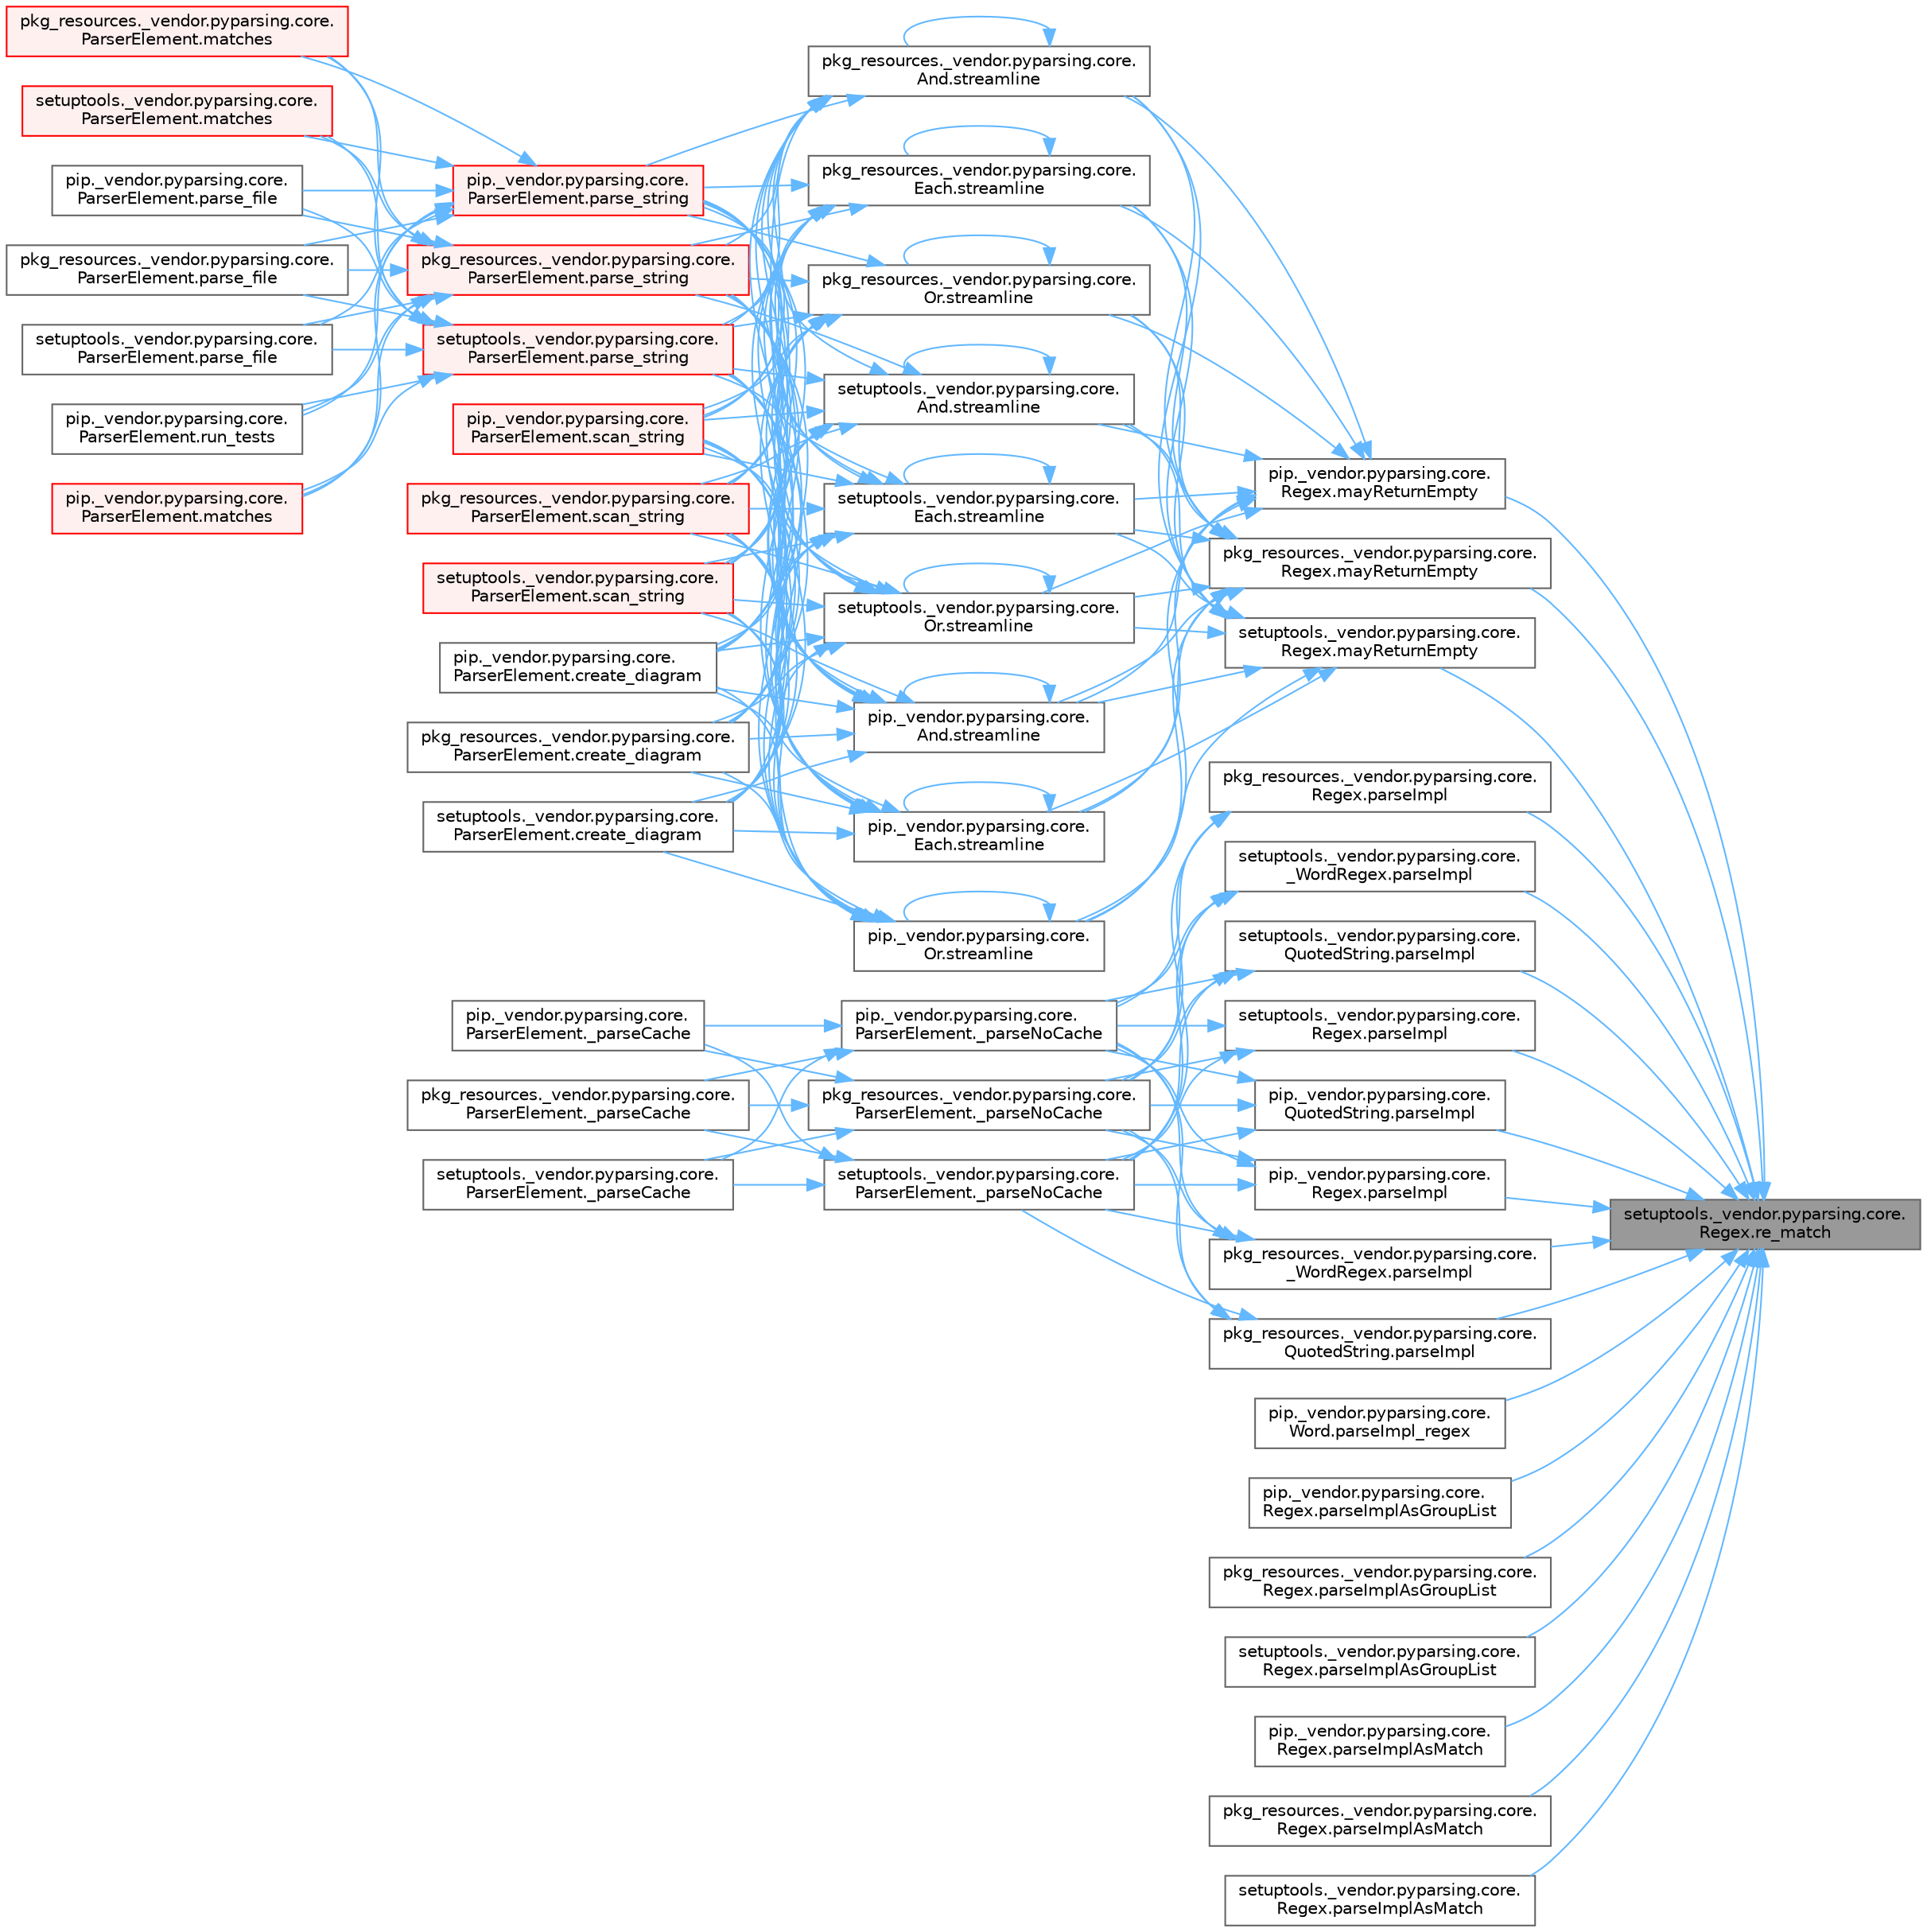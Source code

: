 digraph "setuptools._vendor.pyparsing.core.Regex.re_match"
{
 // LATEX_PDF_SIZE
  bgcolor="transparent";
  edge [fontname=Helvetica,fontsize=10,labelfontname=Helvetica,labelfontsize=10];
  node [fontname=Helvetica,fontsize=10,shape=box,height=0.2,width=0.4];
  rankdir="RL";
  Node1 [id="Node000001",label="setuptools._vendor.pyparsing.core.\lRegex.re_match",height=0.2,width=0.4,color="gray40", fillcolor="grey60", style="filled", fontcolor="black",tooltip=" "];
  Node1 -> Node2 [id="edge1_Node000001_Node000002",dir="back",color="steelblue1",style="solid",tooltip=" "];
  Node2 [id="Node000002",label="pip._vendor.pyparsing.core.\lRegex.mayReturnEmpty",height=0.2,width=0.4,color="grey40", fillcolor="white", style="filled",URL="$classpip_1_1__vendor_1_1pyparsing_1_1core_1_1_regex.html#a7319d9277dcc4bc87e0ae014028d772b",tooltip=" "];
  Node2 -> Node3 [id="edge2_Node000002_Node000003",dir="back",color="steelblue1",style="solid",tooltip=" "];
  Node3 [id="Node000003",label="pip._vendor.pyparsing.core.\lAnd.streamline",height=0.2,width=0.4,color="grey40", fillcolor="white", style="filled",URL="$classpip_1_1__vendor_1_1pyparsing_1_1core_1_1_and.html#a7446a6e43ede488c85348e0bc684f01a",tooltip=" "];
  Node3 -> Node4 [id="edge3_Node000003_Node000004",dir="back",color="steelblue1",style="solid",tooltip=" "];
  Node4 [id="Node000004",label="pip._vendor.pyparsing.core.\lParserElement.create_diagram",height=0.2,width=0.4,color="grey40", fillcolor="white", style="filled",URL="$classpip_1_1__vendor_1_1pyparsing_1_1core_1_1_parser_element.html#a5bc732f7ee3b63328942b206ddb60680",tooltip=" "];
  Node3 -> Node5 [id="edge4_Node000003_Node000005",dir="back",color="steelblue1",style="solid",tooltip=" "];
  Node5 [id="Node000005",label="pkg_resources._vendor.pyparsing.core.\lParserElement.create_diagram",height=0.2,width=0.4,color="grey40", fillcolor="white", style="filled",URL="$classpkg__resources_1_1__vendor_1_1pyparsing_1_1core_1_1_parser_element.html#a66d8835d0b5eb2209b59040c180b73b0",tooltip=" "];
  Node3 -> Node6 [id="edge5_Node000003_Node000006",dir="back",color="steelblue1",style="solid",tooltip=" "];
  Node6 [id="Node000006",label="setuptools._vendor.pyparsing.core.\lParserElement.create_diagram",height=0.2,width=0.4,color="grey40", fillcolor="white", style="filled",URL="$classsetuptools_1_1__vendor_1_1pyparsing_1_1core_1_1_parser_element.html#ab7e3f532f6e7783243272292e1f604b3",tooltip=" "];
  Node3 -> Node7 [id="edge6_Node000003_Node000007",dir="back",color="steelblue1",style="solid",tooltip=" "];
  Node7 [id="Node000007",label="pip._vendor.pyparsing.core.\lParserElement.parse_string",height=0.2,width=0.4,color="red", fillcolor="#FFF0F0", style="filled",URL="$classpip_1_1__vendor_1_1pyparsing_1_1core_1_1_parser_element.html#ac17206f98799aeb9149ef0873423fb3d",tooltip=" "];
  Node7 -> Node8 [id="edge7_Node000007_Node000008",dir="back",color="steelblue1",style="solid",tooltip=" "];
  Node8 [id="Node000008",label="pip._vendor.pyparsing.core.\lParserElement.matches",height=0.2,width=0.4,color="red", fillcolor="#FFF0F0", style="filled",URL="$classpip_1_1__vendor_1_1pyparsing_1_1core_1_1_parser_element.html#a506dbc15b395eb36dc4f6cbc0fdf143a",tooltip=" "];
  Node7 -> Node21 [id="edge8_Node000007_Node000021",dir="back",color="steelblue1",style="solid",tooltip=" "];
  Node21 [id="Node000021",label="pkg_resources._vendor.pyparsing.core.\lParserElement.matches",height=0.2,width=0.4,color="red", fillcolor="#FFF0F0", style="filled",URL="$classpkg__resources_1_1__vendor_1_1pyparsing_1_1core_1_1_parser_element.html#a83b843cc10043a223825a7b6ee2bf3ed",tooltip=" "];
  Node7 -> Node22 [id="edge9_Node000007_Node000022",dir="back",color="steelblue1",style="solid",tooltip=" "];
  Node22 [id="Node000022",label="setuptools._vendor.pyparsing.core.\lParserElement.matches",height=0.2,width=0.4,color="red", fillcolor="#FFF0F0", style="filled",URL="$classsetuptools_1_1__vendor_1_1pyparsing_1_1core_1_1_parser_element.html#a340c5dbbc0054029fa245e398f694e14",tooltip=" "];
  Node7 -> Node23 [id="edge10_Node000007_Node000023",dir="back",color="steelblue1",style="solid",tooltip=" "];
  Node23 [id="Node000023",label="pip._vendor.pyparsing.core.\lParserElement.parse_file",height=0.2,width=0.4,color="grey40", fillcolor="white", style="filled",URL="$classpip_1_1__vendor_1_1pyparsing_1_1core_1_1_parser_element.html#a161e1fa167881e4e3fa9f26155612ed1",tooltip=" "];
  Node7 -> Node24 [id="edge11_Node000007_Node000024",dir="back",color="steelblue1",style="solid",tooltip=" "];
  Node24 [id="Node000024",label="pkg_resources._vendor.pyparsing.core.\lParserElement.parse_file",height=0.2,width=0.4,color="grey40", fillcolor="white", style="filled",URL="$classpkg__resources_1_1__vendor_1_1pyparsing_1_1core_1_1_parser_element.html#a4b7f81ada4824fcac02e6fae60e97154",tooltip=" "];
  Node7 -> Node25 [id="edge12_Node000007_Node000025",dir="back",color="steelblue1",style="solid",tooltip=" "];
  Node25 [id="Node000025",label="setuptools._vendor.pyparsing.core.\lParserElement.parse_file",height=0.2,width=0.4,color="grey40", fillcolor="white", style="filled",URL="$classsetuptools_1_1__vendor_1_1pyparsing_1_1core_1_1_parser_element.html#a8f9b8fccb7fc5a55bc10cb3ab46cf419",tooltip=" "];
  Node7 -> Node26 [id="edge13_Node000007_Node000026",dir="back",color="steelblue1",style="solid",tooltip=" "];
  Node26 [id="Node000026",label="pip._vendor.pyparsing.core.\lParserElement.run_tests",height=0.2,width=0.4,color="grey40", fillcolor="white", style="filled",URL="$classpip_1_1__vendor_1_1pyparsing_1_1core_1_1_parser_element.html#a35107e02c57a82575247354b2ffe5d63",tooltip=" "];
  Node3 -> Node29 [id="edge14_Node000003_Node000029",dir="back",color="steelblue1",style="solid",tooltip=" "];
  Node29 [id="Node000029",label="pkg_resources._vendor.pyparsing.core.\lParserElement.parse_string",height=0.2,width=0.4,color="red", fillcolor="#FFF0F0", style="filled",URL="$classpkg__resources_1_1__vendor_1_1pyparsing_1_1core_1_1_parser_element.html#a8c3e947b9af4425a1b7f4c8db034a549",tooltip=" "];
  Node29 -> Node8 [id="edge15_Node000029_Node000008",dir="back",color="steelblue1",style="solid",tooltip=" "];
  Node29 -> Node21 [id="edge16_Node000029_Node000021",dir="back",color="steelblue1",style="solid",tooltip=" "];
  Node29 -> Node22 [id="edge17_Node000029_Node000022",dir="back",color="steelblue1",style="solid",tooltip=" "];
  Node29 -> Node23 [id="edge18_Node000029_Node000023",dir="back",color="steelblue1",style="solid",tooltip=" "];
  Node29 -> Node24 [id="edge19_Node000029_Node000024",dir="back",color="steelblue1",style="solid",tooltip=" "];
  Node29 -> Node25 [id="edge20_Node000029_Node000025",dir="back",color="steelblue1",style="solid",tooltip=" "];
  Node29 -> Node26 [id="edge21_Node000029_Node000026",dir="back",color="steelblue1",style="solid",tooltip=" "];
  Node3 -> Node30 [id="edge22_Node000003_Node000030",dir="back",color="steelblue1",style="solid",tooltip=" "];
  Node30 [id="Node000030",label="setuptools._vendor.pyparsing.core.\lParserElement.parse_string",height=0.2,width=0.4,color="red", fillcolor="#FFF0F0", style="filled",URL="$classsetuptools_1_1__vendor_1_1pyparsing_1_1core_1_1_parser_element.html#a4bceb4c6190dd0bd2ea4c6ef9e8fe6f9",tooltip=" "];
  Node30 -> Node8 [id="edge23_Node000030_Node000008",dir="back",color="steelblue1",style="solid",tooltip=" "];
  Node30 -> Node21 [id="edge24_Node000030_Node000021",dir="back",color="steelblue1",style="solid",tooltip=" "];
  Node30 -> Node22 [id="edge25_Node000030_Node000022",dir="back",color="steelblue1",style="solid",tooltip=" "];
  Node30 -> Node23 [id="edge26_Node000030_Node000023",dir="back",color="steelblue1",style="solid",tooltip=" "];
  Node30 -> Node24 [id="edge27_Node000030_Node000024",dir="back",color="steelblue1",style="solid",tooltip=" "];
  Node30 -> Node25 [id="edge28_Node000030_Node000025",dir="back",color="steelblue1",style="solid",tooltip=" "];
  Node30 -> Node26 [id="edge29_Node000030_Node000026",dir="back",color="steelblue1",style="solid",tooltip=" "];
  Node3 -> Node31 [id="edge30_Node000003_Node000031",dir="back",color="steelblue1",style="solid",tooltip=" "];
  Node31 [id="Node000031",label="pip._vendor.pyparsing.core.\lParserElement.scan_string",height=0.2,width=0.4,color="red", fillcolor="#FFF0F0", style="filled",URL="$classpip_1_1__vendor_1_1pyparsing_1_1core_1_1_parser_element.html#a0a066b31d55597f3b2ac426eab0ef7a8",tooltip=" "];
  Node3 -> Node3210 [id="edge31_Node000003_Node003210",dir="back",color="steelblue1",style="solid",tooltip=" "];
  Node3210 [id="Node003210",label="pkg_resources._vendor.pyparsing.core.\lParserElement.scan_string",height=0.2,width=0.4,color="red", fillcolor="#FFF0F0", style="filled",URL="$classpkg__resources_1_1__vendor_1_1pyparsing_1_1core_1_1_parser_element.html#a72c2c28e4b4d308fb917b19795da3b31",tooltip=" "];
  Node3 -> Node3211 [id="edge32_Node000003_Node003211",dir="back",color="steelblue1",style="solid",tooltip=" "];
  Node3211 [id="Node003211",label="setuptools._vendor.pyparsing.core.\lParserElement.scan_string",height=0.2,width=0.4,color="red", fillcolor="#FFF0F0", style="filled",URL="$classsetuptools_1_1__vendor_1_1pyparsing_1_1core_1_1_parser_element.html#a1e2aa4fc1e0debef9f876b7e1ccbfb62",tooltip=" "];
  Node3 -> Node3 [id="edge33_Node000003_Node000003",dir="back",color="steelblue1",style="solid",tooltip=" "];
  Node2 -> Node3212 [id="edge34_Node000002_Node003212",dir="back",color="steelblue1",style="solid",tooltip=" "];
  Node3212 [id="Node003212",label="pip._vendor.pyparsing.core.\lEach.streamline",height=0.2,width=0.4,color="grey40", fillcolor="white", style="filled",URL="$classpip_1_1__vendor_1_1pyparsing_1_1core_1_1_each.html#a96aa5153ac4224d3fb453b3bdd797ff1",tooltip=" "];
  Node3212 -> Node4 [id="edge35_Node003212_Node000004",dir="back",color="steelblue1",style="solid",tooltip=" "];
  Node3212 -> Node5 [id="edge36_Node003212_Node000005",dir="back",color="steelblue1",style="solid",tooltip=" "];
  Node3212 -> Node6 [id="edge37_Node003212_Node000006",dir="back",color="steelblue1",style="solid",tooltip=" "];
  Node3212 -> Node7 [id="edge38_Node003212_Node000007",dir="back",color="steelblue1",style="solid",tooltip=" "];
  Node3212 -> Node29 [id="edge39_Node003212_Node000029",dir="back",color="steelblue1",style="solid",tooltip=" "];
  Node3212 -> Node30 [id="edge40_Node003212_Node000030",dir="back",color="steelblue1",style="solid",tooltip=" "];
  Node3212 -> Node31 [id="edge41_Node003212_Node000031",dir="back",color="steelblue1",style="solid",tooltip=" "];
  Node3212 -> Node3210 [id="edge42_Node003212_Node003210",dir="back",color="steelblue1",style="solid",tooltip=" "];
  Node3212 -> Node3211 [id="edge43_Node003212_Node003211",dir="back",color="steelblue1",style="solid",tooltip=" "];
  Node3212 -> Node3212 [id="edge44_Node003212_Node003212",dir="back",color="steelblue1",style="solid",tooltip=" "];
  Node2 -> Node3213 [id="edge45_Node000002_Node003213",dir="back",color="steelblue1",style="solid",tooltip=" "];
  Node3213 [id="Node003213",label="pip._vendor.pyparsing.core.\lOr.streamline",height=0.2,width=0.4,color="grey40", fillcolor="white", style="filled",URL="$classpip_1_1__vendor_1_1pyparsing_1_1core_1_1_or.html#aaaf554dbc1aec5d9cddf31cd519f8a95",tooltip=" "];
  Node3213 -> Node4 [id="edge46_Node003213_Node000004",dir="back",color="steelblue1",style="solid",tooltip=" "];
  Node3213 -> Node5 [id="edge47_Node003213_Node000005",dir="back",color="steelblue1",style="solid",tooltip=" "];
  Node3213 -> Node6 [id="edge48_Node003213_Node000006",dir="back",color="steelblue1",style="solid",tooltip=" "];
  Node3213 -> Node7 [id="edge49_Node003213_Node000007",dir="back",color="steelblue1",style="solid",tooltip=" "];
  Node3213 -> Node29 [id="edge50_Node003213_Node000029",dir="back",color="steelblue1",style="solid",tooltip=" "];
  Node3213 -> Node30 [id="edge51_Node003213_Node000030",dir="back",color="steelblue1",style="solid",tooltip=" "];
  Node3213 -> Node31 [id="edge52_Node003213_Node000031",dir="back",color="steelblue1",style="solid",tooltip=" "];
  Node3213 -> Node3210 [id="edge53_Node003213_Node003210",dir="back",color="steelblue1",style="solid",tooltip=" "];
  Node3213 -> Node3211 [id="edge54_Node003213_Node003211",dir="back",color="steelblue1",style="solid",tooltip=" "];
  Node3213 -> Node3213 [id="edge55_Node003213_Node003213",dir="back",color="steelblue1",style="solid",tooltip=" "];
  Node2 -> Node3214 [id="edge56_Node000002_Node003214",dir="back",color="steelblue1",style="solid",tooltip=" "];
  Node3214 [id="Node003214",label="pkg_resources._vendor.pyparsing.core.\lAnd.streamline",height=0.2,width=0.4,color="grey40", fillcolor="white", style="filled",URL="$classpkg__resources_1_1__vendor_1_1pyparsing_1_1core_1_1_and.html#a961e2458f172f1d34fe94a756cdf9a0e",tooltip=" "];
  Node3214 -> Node4 [id="edge57_Node003214_Node000004",dir="back",color="steelblue1",style="solid",tooltip=" "];
  Node3214 -> Node5 [id="edge58_Node003214_Node000005",dir="back",color="steelblue1",style="solid",tooltip=" "];
  Node3214 -> Node6 [id="edge59_Node003214_Node000006",dir="back",color="steelblue1",style="solid",tooltip=" "];
  Node3214 -> Node7 [id="edge60_Node003214_Node000007",dir="back",color="steelblue1",style="solid",tooltip=" "];
  Node3214 -> Node29 [id="edge61_Node003214_Node000029",dir="back",color="steelblue1",style="solid",tooltip=" "];
  Node3214 -> Node30 [id="edge62_Node003214_Node000030",dir="back",color="steelblue1",style="solid",tooltip=" "];
  Node3214 -> Node31 [id="edge63_Node003214_Node000031",dir="back",color="steelblue1",style="solid",tooltip=" "];
  Node3214 -> Node3210 [id="edge64_Node003214_Node003210",dir="back",color="steelblue1",style="solid",tooltip=" "];
  Node3214 -> Node3211 [id="edge65_Node003214_Node003211",dir="back",color="steelblue1",style="solid",tooltip=" "];
  Node3214 -> Node3214 [id="edge66_Node003214_Node003214",dir="back",color="steelblue1",style="solid",tooltip=" "];
  Node2 -> Node3215 [id="edge67_Node000002_Node003215",dir="back",color="steelblue1",style="solid",tooltip=" "];
  Node3215 [id="Node003215",label="pkg_resources._vendor.pyparsing.core.\lEach.streamline",height=0.2,width=0.4,color="grey40", fillcolor="white", style="filled",URL="$classpkg__resources_1_1__vendor_1_1pyparsing_1_1core_1_1_each.html#af5805f767d634140e3c0c7e8bbe0c1f0",tooltip=" "];
  Node3215 -> Node4 [id="edge68_Node003215_Node000004",dir="back",color="steelblue1",style="solid",tooltip=" "];
  Node3215 -> Node5 [id="edge69_Node003215_Node000005",dir="back",color="steelblue1",style="solid",tooltip=" "];
  Node3215 -> Node6 [id="edge70_Node003215_Node000006",dir="back",color="steelblue1",style="solid",tooltip=" "];
  Node3215 -> Node7 [id="edge71_Node003215_Node000007",dir="back",color="steelblue1",style="solid",tooltip=" "];
  Node3215 -> Node29 [id="edge72_Node003215_Node000029",dir="back",color="steelblue1",style="solid",tooltip=" "];
  Node3215 -> Node30 [id="edge73_Node003215_Node000030",dir="back",color="steelblue1",style="solid",tooltip=" "];
  Node3215 -> Node31 [id="edge74_Node003215_Node000031",dir="back",color="steelblue1",style="solid",tooltip=" "];
  Node3215 -> Node3210 [id="edge75_Node003215_Node003210",dir="back",color="steelblue1",style="solid",tooltip=" "];
  Node3215 -> Node3211 [id="edge76_Node003215_Node003211",dir="back",color="steelblue1",style="solid",tooltip=" "];
  Node3215 -> Node3215 [id="edge77_Node003215_Node003215",dir="back",color="steelblue1",style="solid",tooltip=" "];
  Node2 -> Node3216 [id="edge78_Node000002_Node003216",dir="back",color="steelblue1",style="solid",tooltip=" "];
  Node3216 [id="Node003216",label="pkg_resources._vendor.pyparsing.core.\lOr.streamline",height=0.2,width=0.4,color="grey40", fillcolor="white", style="filled",URL="$classpkg__resources_1_1__vendor_1_1pyparsing_1_1core_1_1_or.html#a854639b74587124e16b98edd0607316c",tooltip=" "];
  Node3216 -> Node4 [id="edge79_Node003216_Node000004",dir="back",color="steelblue1",style="solid",tooltip=" "];
  Node3216 -> Node5 [id="edge80_Node003216_Node000005",dir="back",color="steelblue1",style="solid",tooltip=" "];
  Node3216 -> Node6 [id="edge81_Node003216_Node000006",dir="back",color="steelblue1",style="solid",tooltip=" "];
  Node3216 -> Node7 [id="edge82_Node003216_Node000007",dir="back",color="steelblue1",style="solid",tooltip=" "];
  Node3216 -> Node29 [id="edge83_Node003216_Node000029",dir="back",color="steelblue1",style="solid",tooltip=" "];
  Node3216 -> Node30 [id="edge84_Node003216_Node000030",dir="back",color="steelblue1",style="solid",tooltip=" "];
  Node3216 -> Node31 [id="edge85_Node003216_Node000031",dir="back",color="steelblue1",style="solid",tooltip=" "];
  Node3216 -> Node3210 [id="edge86_Node003216_Node003210",dir="back",color="steelblue1",style="solid",tooltip=" "];
  Node3216 -> Node3211 [id="edge87_Node003216_Node003211",dir="back",color="steelblue1",style="solid",tooltip=" "];
  Node3216 -> Node3216 [id="edge88_Node003216_Node003216",dir="back",color="steelblue1",style="solid",tooltip=" "];
  Node2 -> Node3217 [id="edge89_Node000002_Node003217",dir="back",color="steelblue1",style="solid",tooltip=" "];
  Node3217 [id="Node003217",label="setuptools._vendor.pyparsing.core.\lAnd.streamline",height=0.2,width=0.4,color="grey40", fillcolor="white", style="filled",URL="$classsetuptools_1_1__vendor_1_1pyparsing_1_1core_1_1_and.html#a994b65a179dc06dec0a35a9e661bbbcf",tooltip=" "];
  Node3217 -> Node4 [id="edge90_Node003217_Node000004",dir="back",color="steelblue1",style="solid",tooltip=" "];
  Node3217 -> Node5 [id="edge91_Node003217_Node000005",dir="back",color="steelblue1",style="solid",tooltip=" "];
  Node3217 -> Node6 [id="edge92_Node003217_Node000006",dir="back",color="steelblue1",style="solid",tooltip=" "];
  Node3217 -> Node7 [id="edge93_Node003217_Node000007",dir="back",color="steelblue1",style="solid",tooltip=" "];
  Node3217 -> Node29 [id="edge94_Node003217_Node000029",dir="back",color="steelblue1",style="solid",tooltip=" "];
  Node3217 -> Node30 [id="edge95_Node003217_Node000030",dir="back",color="steelblue1",style="solid",tooltip=" "];
  Node3217 -> Node31 [id="edge96_Node003217_Node000031",dir="back",color="steelblue1",style="solid",tooltip=" "];
  Node3217 -> Node3210 [id="edge97_Node003217_Node003210",dir="back",color="steelblue1",style="solid",tooltip=" "];
  Node3217 -> Node3211 [id="edge98_Node003217_Node003211",dir="back",color="steelblue1",style="solid",tooltip=" "];
  Node3217 -> Node3217 [id="edge99_Node003217_Node003217",dir="back",color="steelblue1",style="solid",tooltip=" "];
  Node2 -> Node3218 [id="edge100_Node000002_Node003218",dir="back",color="steelblue1",style="solid",tooltip=" "];
  Node3218 [id="Node003218",label="setuptools._vendor.pyparsing.core.\lEach.streamline",height=0.2,width=0.4,color="grey40", fillcolor="white", style="filled",URL="$classsetuptools_1_1__vendor_1_1pyparsing_1_1core_1_1_each.html#a1bab1a878298d884782c2dcea9b7b2ff",tooltip=" "];
  Node3218 -> Node4 [id="edge101_Node003218_Node000004",dir="back",color="steelblue1",style="solid",tooltip=" "];
  Node3218 -> Node5 [id="edge102_Node003218_Node000005",dir="back",color="steelblue1",style="solid",tooltip=" "];
  Node3218 -> Node6 [id="edge103_Node003218_Node000006",dir="back",color="steelblue1",style="solid",tooltip=" "];
  Node3218 -> Node7 [id="edge104_Node003218_Node000007",dir="back",color="steelblue1",style="solid",tooltip=" "];
  Node3218 -> Node29 [id="edge105_Node003218_Node000029",dir="back",color="steelblue1",style="solid",tooltip=" "];
  Node3218 -> Node30 [id="edge106_Node003218_Node000030",dir="back",color="steelblue1",style="solid",tooltip=" "];
  Node3218 -> Node31 [id="edge107_Node003218_Node000031",dir="back",color="steelblue1",style="solid",tooltip=" "];
  Node3218 -> Node3210 [id="edge108_Node003218_Node003210",dir="back",color="steelblue1",style="solid",tooltip=" "];
  Node3218 -> Node3211 [id="edge109_Node003218_Node003211",dir="back",color="steelblue1",style="solid",tooltip=" "];
  Node3218 -> Node3218 [id="edge110_Node003218_Node003218",dir="back",color="steelblue1",style="solid",tooltip=" "];
  Node2 -> Node3219 [id="edge111_Node000002_Node003219",dir="back",color="steelblue1",style="solid",tooltip=" "];
  Node3219 [id="Node003219",label="setuptools._vendor.pyparsing.core.\lOr.streamline",height=0.2,width=0.4,color="grey40", fillcolor="white", style="filled",URL="$classsetuptools_1_1__vendor_1_1pyparsing_1_1core_1_1_or.html#aeab055b0277cb2c7035b849cfc773127",tooltip=" "];
  Node3219 -> Node4 [id="edge112_Node003219_Node000004",dir="back",color="steelblue1",style="solid",tooltip=" "];
  Node3219 -> Node5 [id="edge113_Node003219_Node000005",dir="back",color="steelblue1",style="solid",tooltip=" "];
  Node3219 -> Node6 [id="edge114_Node003219_Node000006",dir="back",color="steelblue1",style="solid",tooltip=" "];
  Node3219 -> Node7 [id="edge115_Node003219_Node000007",dir="back",color="steelblue1",style="solid",tooltip=" "];
  Node3219 -> Node29 [id="edge116_Node003219_Node000029",dir="back",color="steelblue1",style="solid",tooltip=" "];
  Node3219 -> Node30 [id="edge117_Node003219_Node000030",dir="back",color="steelblue1",style="solid",tooltip=" "];
  Node3219 -> Node31 [id="edge118_Node003219_Node000031",dir="back",color="steelblue1",style="solid",tooltip=" "];
  Node3219 -> Node3210 [id="edge119_Node003219_Node003210",dir="back",color="steelblue1",style="solid",tooltip=" "];
  Node3219 -> Node3211 [id="edge120_Node003219_Node003211",dir="back",color="steelblue1",style="solid",tooltip=" "];
  Node3219 -> Node3219 [id="edge121_Node003219_Node003219",dir="back",color="steelblue1",style="solid",tooltip=" "];
  Node1 -> Node3220 [id="edge122_Node000001_Node003220",dir="back",color="steelblue1",style="solid",tooltip=" "];
  Node3220 [id="Node003220",label="pkg_resources._vendor.pyparsing.core.\lRegex.mayReturnEmpty",height=0.2,width=0.4,color="grey40", fillcolor="white", style="filled",URL="$classpkg__resources_1_1__vendor_1_1pyparsing_1_1core_1_1_regex.html#a33f5ad8326b85e734dbaf24720d686b8",tooltip=" "];
  Node3220 -> Node3 [id="edge123_Node003220_Node000003",dir="back",color="steelblue1",style="solid",tooltip=" "];
  Node3220 -> Node3212 [id="edge124_Node003220_Node003212",dir="back",color="steelblue1",style="solid",tooltip=" "];
  Node3220 -> Node3213 [id="edge125_Node003220_Node003213",dir="back",color="steelblue1",style="solid",tooltip=" "];
  Node3220 -> Node3214 [id="edge126_Node003220_Node003214",dir="back",color="steelblue1",style="solid",tooltip=" "];
  Node3220 -> Node3215 [id="edge127_Node003220_Node003215",dir="back",color="steelblue1",style="solid",tooltip=" "];
  Node3220 -> Node3216 [id="edge128_Node003220_Node003216",dir="back",color="steelblue1",style="solid",tooltip=" "];
  Node3220 -> Node3217 [id="edge129_Node003220_Node003217",dir="back",color="steelblue1",style="solid",tooltip=" "];
  Node3220 -> Node3218 [id="edge130_Node003220_Node003218",dir="back",color="steelblue1",style="solid",tooltip=" "];
  Node3220 -> Node3219 [id="edge131_Node003220_Node003219",dir="back",color="steelblue1",style="solid",tooltip=" "];
  Node1 -> Node3221 [id="edge132_Node000001_Node003221",dir="back",color="steelblue1",style="solid",tooltip=" "];
  Node3221 [id="Node003221",label="setuptools._vendor.pyparsing.core.\lRegex.mayReturnEmpty",height=0.2,width=0.4,color="grey40", fillcolor="white", style="filled",URL="$classsetuptools_1_1__vendor_1_1pyparsing_1_1core_1_1_regex.html#a6db31ce76829df8ffa320ee6dfbbfd53",tooltip=" "];
  Node3221 -> Node3 [id="edge133_Node003221_Node000003",dir="back",color="steelblue1",style="solid",tooltip=" "];
  Node3221 -> Node3212 [id="edge134_Node003221_Node003212",dir="back",color="steelblue1",style="solid",tooltip=" "];
  Node3221 -> Node3213 [id="edge135_Node003221_Node003213",dir="back",color="steelblue1",style="solid",tooltip=" "];
  Node3221 -> Node3214 [id="edge136_Node003221_Node003214",dir="back",color="steelblue1",style="solid",tooltip=" "];
  Node3221 -> Node3215 [id="edge137_Node003221_Node003215",dir="back",color="steelblue1",style="solid",tooltip=" "];
  Node3221 -> Node3216 [id="edge138_Node003221_Node003216",dir="back",color="steelblue1",style="solid",tooltip=" "];
  Node3221 -> Node3217 [id="edge139_Node003221_Node003217",dir="back",color="steelblue1",style="solid",tooltip=" "];
  Node3221 -> Node3218 [id="edge140_Node003221_Node003218",dir="back",color="steelblue1",style="solid",tooltip=" "];
  Node3221 -> Node3219 [id="edge141_Node003221_Node003219",dir="back",color="steelblue1",style="solid",tooltip=" "];
  Node1 -> Node3222 [id="edge142_Node000001_Node003222",dir="back",color="steelblue1",style="solid",tooltip=" "];
  Node3222 [id="Node003222",label="pip._vendor.pyparsing.core.\lQuotedString.parseImpl",height=0.2,width=0.4,color="grey40", fillcolor="white", style="filled",URL="$classpip_1_1__vendor_1_1pyparsing_1_1core_1_1_quoted_string.html#a92d684acb71a5115fdc54fc90096e9df",tooltip=" "];
  Node3222 -> Node2391 [id="edge143_Node003222_Node002391",dir="back",color="steelblue1",style="solid",tooltip=" "];
  Node2391 [id="Node002391",label="pip._vendor.pyparsing.core.\lParserElement._parseNoCache",height=0.2,width=0.4,color="grey40", fillcolor="white", style="filled",URL="$classpip_1_1__vendor_1_1pyparsing_1_1core_1_1_parser_element.html#af319bff1f8ae463c29689bc902788e50",tooltip=" "];
  Node2391 -> Node2392 [id="edge144_Node002391_Node002392",dir="back",color="steelblue1",style="solid",tooltip=" "];
  Node2392 [id="Node002392",label="pip._vendor.pyparsing.core.\lParserElement._parseCache",height=0.2,width=0.4,color="grey40", fillcolor="white", style="filled",URL="$classpip_1_1__vendor_1_1pyparsing_1_1core_1_1_parser_element.html#a5614d581e42d84b716b0dcab98157c88",tooltip=" "];
  Node2391 -> Node2393 [id="edge145_Node002391_Node002393",dir="back",color="steelblue1",style="solid",tooltip=" "];
  Node2393 [id="Node002393",label="pkg_resources._vendor.pyparsing.core.\lParserElement._parseCache",height=0.2,width=0.4,color="grey40", fillcolor="white", style="filled",URL="$classpkg__resources_1_1__vendor_1_1pyparsing_1_1core_1_1_parser_element.html#a1a69c7785a92769109263bd940ab37ae",tooltip=" "];
  Node2391 -> Node2394 [id="edge146_Node002391_Node002394",dir="back",color="steelblue1",style="solid",tooltip=" "];
  Node2394 [id="Node002394",label="setuptools._vendor.pyparsing.core.\lParserElement._parseCache",height=0.2,width=0.4,color="grey40", fillcolor="white", style="filled",URL="$classsetuptools_1_1__vendor_1_1pyparsing_1_1core_1_1_parser_element.html#aad2d74190c4edf9d86294fe1907cffba",tooltip=" "];
  Node3222 -> Node2395 [id="edge147_Node003222_Node002395",dir="back",color="steelblue1",style="solid",tooltip=" "];
  Node2395 [id="Node002395",label="pkg_resources._vendor.pyparsing.core.\lParserElement._parseNoCache",height=0.2,width=0.4,color="grey40", fillcolor="white", style="filled",URL="$classpkg__resources_1_1__vendor_1_1pyparsing_1_1core_1_1_parser_element.html#ae74acbecf9daa6eccbb3c02112745915",tooltip=" "];
  Node2395 -> Node2392 [id="edge148_Node002395_Node002392",dir="back",color="steelblue1",style="solid",tooltip=" "];
  Node2395 -> Node2393 [id="edge149_Node002395_Node002393",dir="back",color="steelblue1",style="solid",tooltip=" "];
  Node2395 -> Node2394 [id="edge150_Node002395_Node002394",dir="back",color="steelblue1",style="solid",tooltip=" "];
  Node3222 -> Node2396 [id="edge151_Node003222_Node002396",dir="back",color="steelblue1",style="solid",tooltip=" "];
  Node2396 [id="Node002396",label="setuptools._vendor.pyparsing.core.\lParserElement._parseNoCache",height=0.2,width=0.4,color="grey40", fillcolor="white", style="filled",URL="$classsetuptools_1_1__vendor_1_1pyparsing_1_1core_1_1_parser_element.html#ac87deeca77414208ea7ac3e6f23accc5",tooltip=" "];
  Node2396 -> Node2392 [id="edge152_Node002396_Node002392",dir="back",color="steelblue1",style="solid",tooltip=" "];
  Node2396 -> Node2393 [id="edge153_Node002396_Node002393",dir="back",color="steelblue1",style="solid",tooltip=" "];
  Node2396 -> Node2394 [id="edge154_Node002396_Node002394",dir="back",color="steelblue1",style="solid",tooltip=" "];
  Node1 -> Node3223 [id="edge155_Node000001_Node003223",dir="back",color="steelblue1",style="solid",tooltip=" "];
  Node3223 [id="Node003223",label="pip._vendor.pyparsing.core.\lRegex.parseImpl",height=0.2,width=0.4,color="grey40", fillcolor="white", style="filled",URL="$classpip_1_1__vendor_1_1pyparsing_1_1core_1_1_regex.html#a00ab84bc9d6c48734ff75b71cc354720",tooltip=" "];
  Node3223 -> Node2391 [id="edge156_Node003223_Node002391",dir="back",color="steelblue1",style="solid",tooltip=" "];
  Node3223 -> Node2395 [id="edge157_Node003223_Node002395",dir="back",color="steelblue1",style="solid",tooltip=" "];
  Node3223 -> Node2396 [id="edge158_Node003223_Node002396",dir="back",color="steelblue1",style="solid",tooltip=" "];
  Node1 -> Node3224 [id="edge159_Node000001_Node003224",dir="back",color="steelblue1",style="solid",tooltip=" "];
  Node3224 [id="Node003224",label="pkg_resources._vendor.pyparsing.core.\l_WordRegex.parseImpl",height=0.2,width=0.4,color="grey40", fillcolor="white", style="filled",URL="$classpkg__resources_1_1__vendor_1_1pyparsing_1_1core_1_1___word_regex.html#a25e49e4fde489aa339756ebe1e171b9f",tooltip=" "];
  Node3224 -> Node2391 [id="edge160_Node003224_Node002391",dir="back",color="steelblue1",style="solid",tooltip=" "];
  Node3224 -> Node2395 [id="edge161_Node003224_Node002395",dir="back",color="steelblue1",style="solid",tooltip=" "];
  Node3224 -> Node2396 [id="edge162_Node003224_Node002396",dir="back",color="steelblue1",style="solid",tooltip=" "];
  Node1 -> Node3225 [id="edge163_Node000001_Node003225",dir="back",color="steelblue1",style="solid",tooltip=" "];
  Node3225 [id="Node003225",label="pkg_resources._vendor.pyparsing.core.\lQuotedString.parseImpl",height=0.2,width=0.4,color="grey40", fillcolor="white", style="filled",URL="$classpkg__resources_1_1__vendor_1_1pyparsing_1_1core_1_1_quoted_string.html#a56518821229c3c5d066e9f1160b44632",tooltip=" "];
  Node3225 -> Node2391 [id="edge164_Node003225_Node002391",dir="back",color="steelblue1",style="solid",tooltip=" "];
  Node3225 -> Node2395 [id="edge165_Node003225_Node002395",dir="back",color="steelblue1",style="solid",tooltip=" "];
  Node3225 -> Node2396 [id="edge166_Node003225_Node002396",dir="back",color="steelblue1",style="solid",tooltip=" "];
  Node1 -> Node3226 [id="edge167_Node000001_Node003226",dir="back",color="steelblue1",style="solid",tooltip=" "];
  Node3226 [id="Node003226",label="pkg_resources._vendor.pyparsing.core.\lRegex.parseImpl",height=0.2,width=0.4,color="grey40", fillcolor="white", style="filled",URL="$classpkg__resources_1_1__vendor_1_1pyparsing_1_1core_1_1_regex.html#ad63053cb462e84716134a7a2d8477fd2",tooltip=" "];
  Node3226 -> Node2391 [id="edge168_Node003226_Node002391",dir="back",color="steelblue1",style="solid",tooltip=" "];
  Node3226 -> Node2395 [id="edge169_Node003226_Node002395",dir="back",color="steelblue1",style="solid",tooltip=" "];
  Node3226 -> Node2396 [id="edge170_Node003226_Node002396",dir="back",color="steelblue1",style="solid",tooltip=" "];
  Node1 -> Node3227 [id="edge171_Node000001_Node003227",dir="back",color="steelblue1",style="solid",tooltip=" "];
  Node3227 [id="Node003227",label="setuptools._vendor.pyparsing.core.\l_WordRegex.parseImpl",height=0.2,width=0.4,color="grey40", fillcolor="white", style="filled",URL="$classsetuptools_1_1__vendor_1_1pyparsing_1_1core_1_1___word_regex.html#a5d7988d02fdc0ffb663e3c64b7a1e20b",tooltip=" "];
  Node3227 -> Node2391 [id="edge172_Node003227_Node002391",dir="back",color="steelblue1",style="solid",tooltip=" "];
  Node3227 -> Node2395 [id="edge173_Node003227_Node002395",dir="back",color="steelblue1",style="solid",tooltip=" "];
  Node3227 -> Node2396 [id="edge174_Node003227_Node002396",dir="back",color="steelblue1",style="solid",tooltip=" "];
  Node1 -> Node3228 [id="edge175_Node000001_Node003228",dir="back",color="steelblue1",style="solid",tooltip=" "];
  Node3228 [id="Node003228",label="setuptools._vendor.pyparsing.core.\lQuotedString.parseImpl",height=0.2,width=0.4,color="grey40", fillcolor="white", style="filled",URL="$classsetuptools_1_1__vendor_1_1pyparsing_1_1core_1_1_quoted_string.html#a886eb9371e033227ee46d32112969af4",tooltip=" "];
  Node3228 -> Node2391 [id="edge176_Node003228_Node002391",dir="back",color="steelblue1",style="solid",tooltip=" "];
  Node3228 -> Node2395 [id="edge177_Node003228_Node002395",dir="back",color="steelblue1",style="solid",tooltip=" "];
  Node3228 -> Node2396 [id="edge178_Node003228_Node002396",dir="back",color="steelblue1",style="solid",tooltip=" "];
  Node1 -> Node3229 [id="edge179_Node000001_Node003229",dir="back",color="steelblue1",style="solid",tooltip=" "];
  Node3229 [id="Node003229",label="setuptools._vendor.pyparsing.core.\lRegex.parseImpl",height=0.2,width=0.4,color="grey40", fillcolor="white", style="filled",URL="$classsetuptools_1_1__vendor_1_1pyparsing_1_1core_1_1_regex.html#a3eaae662caae6afe0d0aaf8ee8e14c57",tooltip=" "];
  Node3229 -> Node2391 [id="edge180_Node003229_Node002391",dir="back",color="steelblue1",style="solid",tooltip=" "];
  Node3229 -> Node2395 [id="edge181_Node003229_Node002395",dir="back",color="steelblue1",style="solid",tooltip=" "];
  Node3229 -> Node2396 [id="edge182_Node003229_Node002396",dir="back",color="steelblue1",style="solid",tooltip=" "];
  Node1 -> Node3230 [id="edge183_Node000001_Node003230",dir="back",color="steelblue1",style="solid",tooltip=" "];
  Node3230 [id="Node003230",label="pip._vendor.pyparsing.core.\lWord.parseImpl_regex",height=0.2,width=0.4,color="grey40", fillcolor="white", style="filled",URL="$classpip_1_1__vendor_1_1pyparsing_1_1core_1_1_word.html#aeeb774897990f0460e5ea511d78db467",tooltip=" "];
  Node1 -> Node3231 [id="edge184_Node000001_Node003231",dir="back",color="steelblue1",style="solid",tooltip=" "];
  Node3231 [id="Node003231",label="pip._vendor.pyparsing.core.\lRegex.parseImplAsGroupList",height=0.2,width=0.4,color="grey40", fillcolor="white", style="filled",URL="$classpip_1_1__vendor_1_1pyparsing_1_1core_1_1_regex.html#aac414af506be7d5b38e56a4a1bd0e879",tooltip=" "];
  Node1 -> Node3232 [id="edge185_Node000001_Node003232",dir="back",color="steelblue1",style="solid",tooltip=" "];
  Node3232 [id="Node003232",label="pkg_resources._vendor.pyparsing.core.\lRegex.parseImplAsGroupList",height=0.2,width=0.4,color="grey40", fillcolor="white", style="filled",URL="$classpkg__resources_1_1__vendor_1_1pyparsing_1_1core_1_1_regex.html#a2b63ef48c7686f2e02588669adca9986",tooltip=" "];
  Node1 -> Node3233 [id="edge186_Node000001_Node003233",dir="back",color="steelblue1",style="solid",tooltip=" "];
  Node3233 [id="Node003233",label="setuptools._vendor.pyparsing.core.\lRegex.parseImplAsGroupList",height=0.2,width=0.4,color="grey40", fillcolor="white", style="filled",URL="$classsetuptools_1_1__vendor_1_1pyparsing_1_1core_1_1_regex.html#a1b9ebea59647270dc91a1575ca122068",tooltip=" "];
  Node1 -> Node3234 [id="edge187_Node000001_Node003234",dir="back",color="steelblue1",style="solid",tooltip=" "];
  Node3234 [id="Node003234",label="pip._vendor.pyparsing.core.\lRegex.parseImplAsMatch",height=0.2,width=0.4,color="grey40", fillcolor="white", style="filled",URL="$classpip_1_1__vendor_1_1pyparsing_1_1core_1_1_regex.html#aa91477b6da65489da80309d576445678",tooltip=" "];
  Node1 -> Node3235 [id="edge188_Node000001_Node003235",dir="back",color="steelblue1",style="solid",tooltip=" "];
  Node3235 [id="Node003235",label="pkg_resources._vendor.pyparsing.core.\lRegex.parseImplAsMatch",height=0.2,width=0.4,color="grey40", fillcolor="white", style="filled",URL="$classpkg__resources_1_1__vendor_1_1pyparsing_1_1core_1_1_regex.html#a478a917885c180d7c19ce42d30f06d23",tooltip=" "];
  Node1 -> Node3236 [id="edge189_Node000001_Node003236",dir="back",color="steelblue1",style="solid",tooltip=" "];
  Node3236 [id="Node003236",label="setuptools._vendor.pyparsing.core.\lRegex.parseImplAsMatch",height=0.2,width=0.4,color="grey40", fillcolor="white", style="filled",URL="$classsetuptools_1_1__vendor_1_1pyparsing_1_1core_1_1_regex.html#aca2b7784544a3589e5d7b4b5fa2ba611",tooltip=" "];
}
